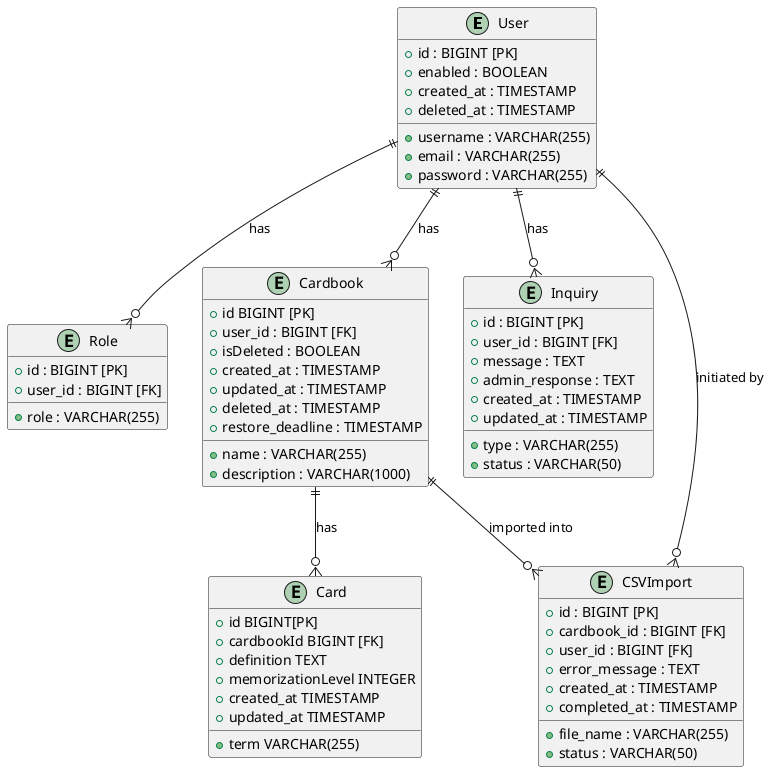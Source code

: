 @startuml tango_er
entity User {
    + id : BIGINT [PK]
    + username : VARCHAR(255)
    + email : VARCHAR(255)
    + password : VARCHAR(255)
    + enabled : BOOLEAN
    + created_at : TIMESTAMP
    + deleted_at : TIMESTAMP
}

entity Role {
    + id : BIGINT [PK]
    + user_id : BIGINT [FK]
    + role : VARCHAR(255)
}

entity Cardbook {
    + id BIGINT [PK]
    + user_id : BIGINT [FK]
    + name : VARCHAR(255)
    + description : VARCHAR(1000)
    + isDeleted : BOOLEAN
    + created_at : TIMESTAMP
    + updated_at : TIMESTAMP
    + deleted_at : TIMESTAMP
    + restore_deadline : TIMESTAMP
}

entity Card {
    + id BIGINT[PK]
    + cardbookId BIGINT [FK]
    + term VARCHAR(255)
    + definition TEXT
    + memorizationLevel INTEGER
    + created_at TIMESTAMP
    + updated_at TIMESTAMP
}

entity Inquiry {
    + id : BIGINT [PK]
    + user_id : BIGINT [FK]
    + type : VARCHAR(255)
    + message : TEXT
    + status : VARCHAR(50)
    + admin_response : TEXT
    + created_at : TIMESTAMP
    + updated_at : TIMESTAMP
}

entity CSVImport {
    + id : BIGINT [PK]
    + cardbook_id : BIGINT [FK]
    + user_id : BIGINT [FK]
    + file_name : VARCHAR(255)
    + status : VARCHAR(50)
    + error_message : TEXT
    + created_at : TIMESTAMP
    + completed_at : TIMESTAMP
}

User ||--o{ Role : "has"
User ||--o{ Cardbook : "has"
Cardbook ||--o{ Card : "has"
User ||--o{ Inquiry : "has"
User ||--o{ CSVImport : "initiated by"
Cardbook ||--o{ CSVImport : "imported into"
@enduml